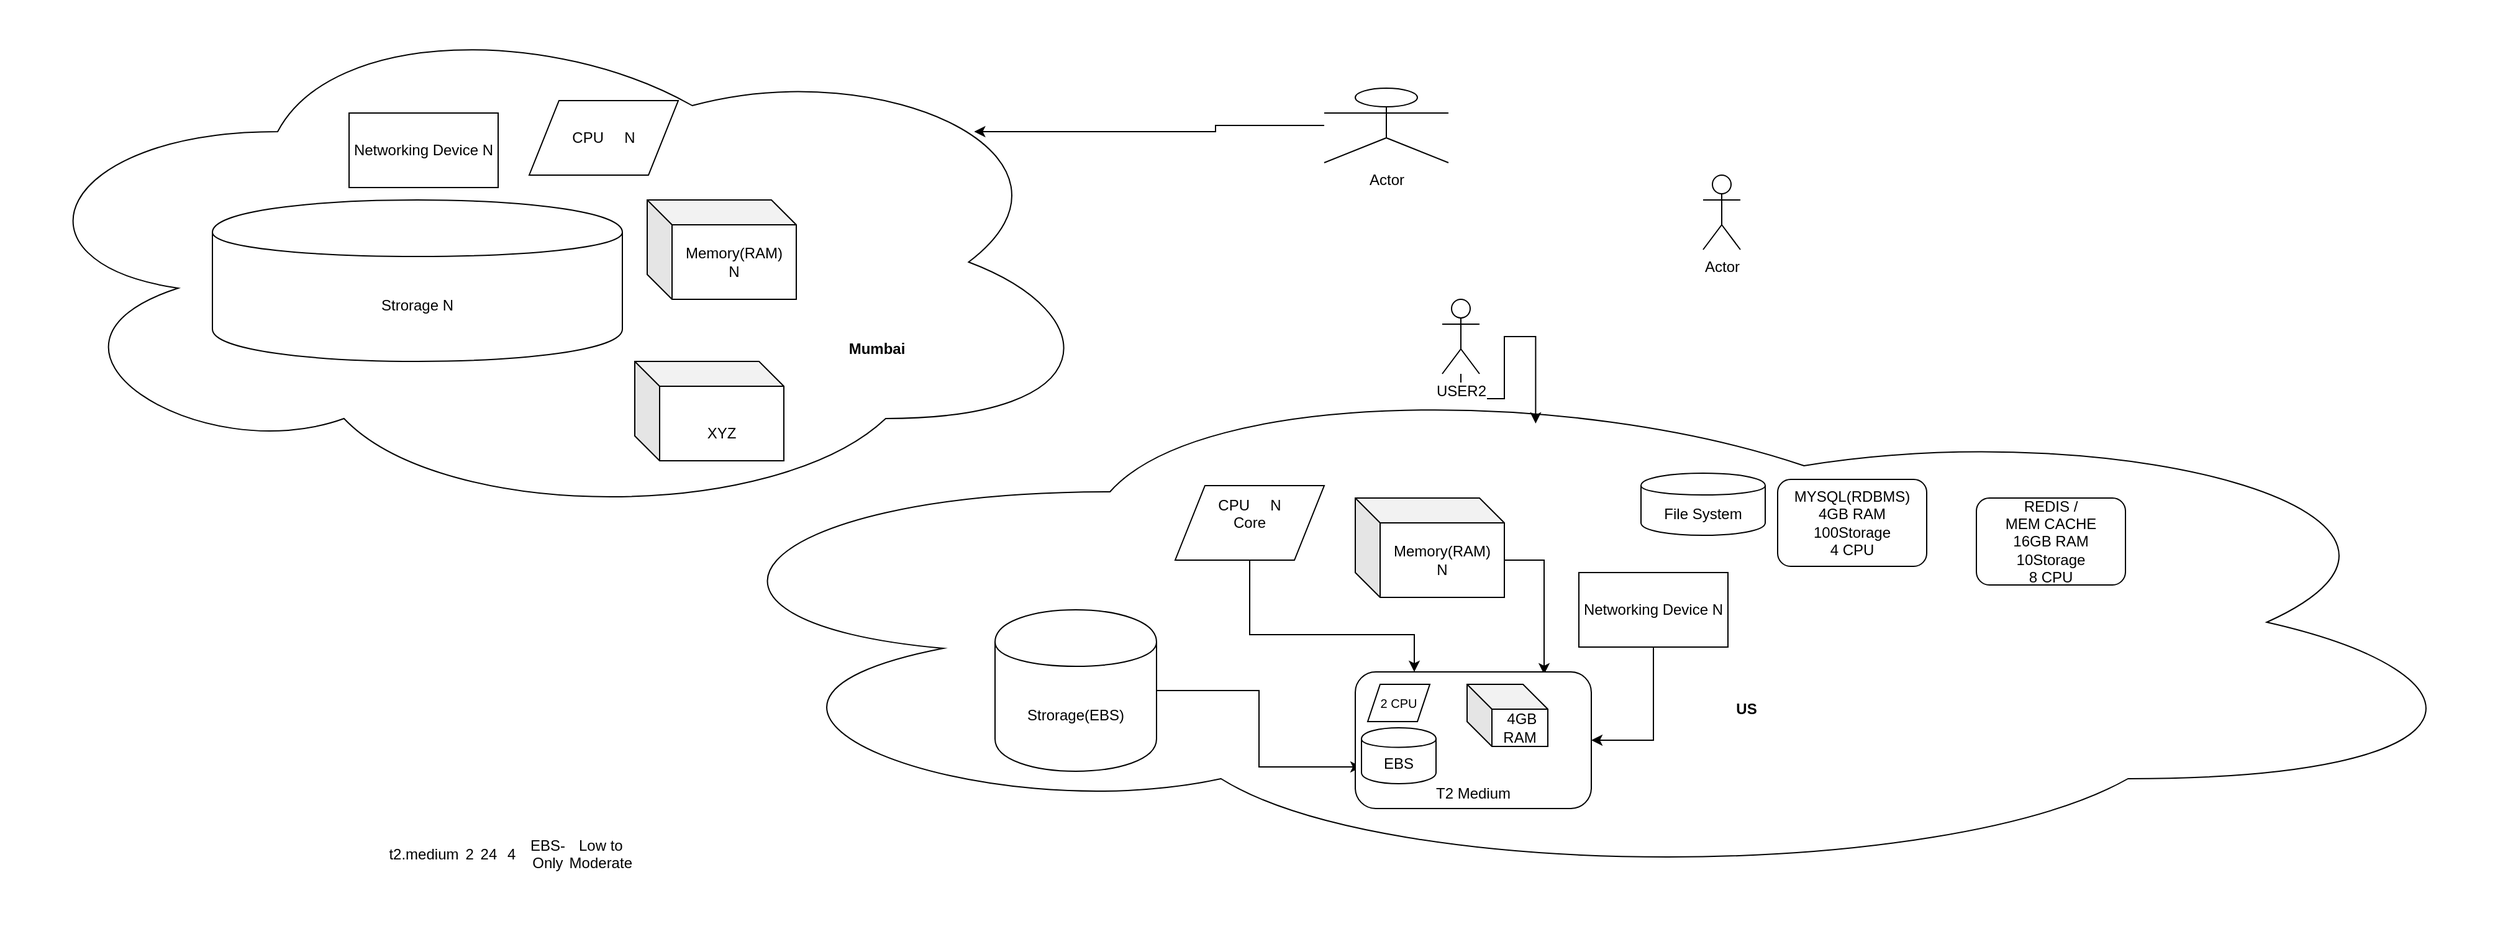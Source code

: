 <mxfile version="13.1.1" type="github"><diagram id="gRr2ocl1xpp_BFjTnWOZ" name="Page-1"><mxGraphModel dx="2205" dy="776" grid="1" gridSize="10" guides="1" tooltips="1" connect="1" arrows="1" fold="1" page="1" pageScale="1" pageWidth="850" pageHeight="1100" math="0" shadow="0"><root><mxCell id="0"/><mxCell id="1" parent="0"/><mxCell id="yCxaJ62Hr9kM2N-9mtGx-6" value="" style="ellipse;shape=cloud;whiteSpace=wrap;html=1;" vertex="1" parent="1"><mxGeometry x="-90" y="290" width="1490" height="420" as="geometry"/></mxCell><mxCell id="yCxaJ62Hr9kM2N-9mtGx-46" style="edgeStyle=orthogonalEdgeStyle;rounded=0;orthogonalLoop=1;jettySize=auto;html=1;entryX=0;entryY=0.7;entryDx=0;entryDy=0;" edge="1" parent="1" source="yCxaJ62Hr9kM2N-9mtGx-2" target="yCxaJ62Hr9kM2N-9mtGx-45"><mxGeometry relative="1" as="geometry"/></mxCell><mxCell id="yCxaJ62Hr9kM2N-9mtGx-2" value="Strorage(EBS)" style="shape=cylinder;whiteSpace=wrap;html=1;boundedLbl=1;backgroundOutline=1;" vertex="1" parent="1"><mxGeometry x="190" y="490" width="130" height="130" as="geometry"/></mxCell><mxCell id="yCxaJ62Hr9kM2N-9mtGx-50" style="edgeStyle=orthogonalEdgeStyle;rounded=0;orthogonalLoop=1;jettySize=auto;html=1;entryX=0.8;entryY=0.018;entryDx=0;entryDy=0;entryPerimeter=0;" edge="1" parent="1" source="yCxaJ62Hr9kM2N-9mtGx-3" target="yCxaJ62Hr9kM2N-9mtGx-42"><mxGeometry relative="1" as="geometry"><Array as="points"><mxPoint x="632" y="450"/></Array></mxGeometry></mxCell><mxCell id="yCxaJ62Hr9kM2N-9mtGx-3" value="&lt;div&gt;Memory(RAM)&lt;/div&gt;&lt;div&gt;N&lt;br&gt; &lt;/div&gt;" style="shape=cube;whiteSpace=wrap;html=1;boundedLbl=1;backgroundOutline=1;darkOpacity=0.05;darkOpacity2=0.1;" vertex="1" parent="1"><mxGeometry x="480" y="400" width="120" height="80" as="geometry"/></mxCell><mxCell id="yCxaJ62Hr9kM2N-9mtGx-48" style="edgeStyle=orthogonalEdgeStyle;rounded=0;orthogonalLoop=1;jettySize=auto;html=1;entryX=0.25;entryY=0;entryDx=0;entryDy=0;" edge="1" parent="1" source="yCxaJ62Hr9kM2N-9mtGx-4" target="yCxaJ62Hr9kM2N-9mtGx-42"><mxGeometry relative="1" as="geometry"><Array as="points"><mxPoint x="395" y="510"/><mxPoint x="528" y="510"/></Array></mxGeometry></mxCell><mxCell id="yCxaJ62Hr9kM2N-9mtGx-4" value="&lt;div&gt;CPU&amp;nbsp;&amp;nbsp;&amp;nbsp;&amp;nbsp; N&lt;/div&gt;&lt;div&gt;Core &lt;br&gt;&lt;/div&gt;&lt;div&gt;&lt;br&gt;&lt;/div&gt;" style="shape=parallelogram;perimeter=parallelogramPerimeter;whiteSpace=wrap;html=1;" vertex="1" parent="1"><mxGeometry x="335" y="390" width="120" height="60" as="geometry"/></mxCell><mxCell id="yCxaJ62Hr9kM2N-9mtGx-54" style="edgeStyle=orthogonalEdgeStyle;rounded=0;orthogonalLoop=1;jettySize=auto;html=1;entryX=1;entryY=0.5;entryDx=0;entryDy=0;" edge="1" parent="1" source="yCxaJ62Hr9kM2N-9mtGx-5" target="yCxaJ62Hr9kM2N-9mtGx-42"><mxGeometry relative="1" as="geometry"/></mxCell><mxCell id="yCxaJ62Hr9kM2N-9mtGx-5" value="Networking Device N" style="rounded=0;whiteSpace=wrap;html=1;" vertex="1" parent="1"><mxGeometry x="660" y="460" width="120" height="60" as="geometry"/></mxCell><mxCell id="yCxaJ62Hr9kM2N-9mtGx-20" value="US" style="text;html=1;strokeColor=none;fillColor=none;align=center;verticalAlign=middle;whiteSpace=wrap;rounded=0;fontStyle=1" vertex="1" parent="1"><mxGeometry x="780" y="560" width="30" height="20" as="geometry"/></mxCell><mxCell id="yCxaJ62Hr9kM2N-9mtGx-39" style="edgeStyle=orthogonalEdgeStyle;rounded=0;orthogonalLoop=1;jettySize=auto;html=1;entryX=0.88;entryY=0.25;entryDx=0;entryDy=0;entryPerimeter=0;" edge="1" parent="1" source="yCxaJ62Hr9kM2N-9mtGx-25" target="yCxaJ62Hr9kM2N-9mtGx-27"><mxGeometry relative="1" as="geometry"/></mxCell><mxCell id="yCxaJ62Hr9kM2N-9mtGx-25" value="Actor" style="shape=umlActor;verticalLabelPosition=bottom;labelBackgroundColor=#ffffff;verticalAlign=top;html=1;outlineConnect=0;" vertex="1" parent="1"><mxGeometry x="455" y="70" width="100" height="60" as="geometry"/></mxCell><mxCell id="yCxaJ62Hr9kM2N-9mtGx-27" value="" style="ellipse;shape=cloud;whiteSpace=wrap;html=1;" vertex="1" parent="1"><mxGeometry x="-610" width="890" height="420" as="geometry"/></mxCell><mxCell id="yCxaJ62Hr9kM2N-9mtGx-28" value="Strorage N" style="shape=cylinder;whiteSpace=wrap;html=1;boundedLbl=1;backgroundOutline=1;" vertex="1" parent="1"><mxGeometry x="-440" y="160" width="330" height="130" as="geometry"/></mxCell><mxCell id="yCxaJ62Hr9kM2N-9mtGx-29" value="&lt;div&gt;Memory(RAM)&lt;/div&gt;&lt;div&gt;N&lt;br&gt; &lt;/div&gt;" style="shape=cube;whiteSpace=wrap;html=1;boundedLbl=1;backgroundOutline=1;darkOpacity=0.05;darkOpacity2=0.1;" vertex="1" parent="1"><mxGeometry x="-90" y="160" width="120" height="80" as="geometry"/></mxCell><mxCell id="yCxaJ62Hr9kM2N-9mtGx-30" value="CPU&amp;nbsp;&amp;nbsp;&amp;nbsp;&amp;nbsp; N" style="shape=parallelogram;perimeter=parallelogramPerimeter;whiteSpace=wrap;html=1;" vertex="1" parent="1"><mxGeometry x="-185" y="80" width="120" height="60" as="geometry"/></mxCell><mxCell id="yCxaJ62Hr9kM2N-9mtGx-31" value="Networking Device N" style="rounded=0;whiteSpace=wrap;html=1;" vertex="1" parent="1"><mxGeometry x="-330" y="90" width="120" height="60" as="geometry"/></mxCell><mxCell id="yCxaJ62Hr9kM2N-9mtGx-32" value="Mumbai" style="text;html=1;strokeColor=none;fillColor=none;align=center;verticalAlign=middle;whiteSpace=wrap;rounded=0;fontStyle=1" vertex="1" parent="1"><mxGeometry x="80" y="270" width="30" height="20" as="geometry"/></mxCell><mxCell id="yCxaJ62Hr9kM2N-9mtGx-33" value="&lt;div&gt;&lt;br&gt;&lt;/div&gt;&lt;div&gt;XYZ&lt;br&gt; &lt;/div&gt;" style="shape=cube;whiteSpace=wrap;html=1;boundedLbl=1;backgroundOutline=1;darkOpacity=0.05;darkOpacity2=0.1;" vertex="1" parent="1"><mxGeometry x="-100" y="290" width="120" height="80" as="geometry"/></mxCell><mxCell id="yCxaJ62Hr9kM2N-9mtGx-40" style="edgeStyle=orthogonalEdgeStyle;rounded=0;orthogonalLoop=1;jettySize=auto;html=1;entryX=0.48;entryY=0.119;entryDx=0;entryDy=0;entryPerimeter=0;" edge="1" parent="1" source="yCxaJ62Hr9kM2N-9mtGx-34" target="yCxaJ62Hr9kM2N-9mtGx-6"><mxGeometry relative="1" as="geometry"/></mxCell><mxCell id="yCxaJ62Hr9kM2N-9mtGx-34" value="USER2" style="shape=umlActor;verticalLabelPosition=bottom;labelBackgroundColor=#ffffff;verticalAlign=top;html=1;outlineConnect=0;" vertex="1" parent="1"><mxGeometry x="550" y="240" width="30" height="60" as="geometry"/></mxCell><mxCell id="yCxaJ62Hr9kM2N-9mtGx-41" value="&lt;table width=&quot;196&quot; height=&quot;117&quot; cellspacing=&quot;0&quot; cellpadding=&quot;0&quot; border=&quot;0&quot;&gt;&lt;tbody&gt;&lt;tr&gt;&lt;td style=&quot;text-align: center;&quot; width=&quot;57&quot; height=&quot;15&quot;&gt;t2.medium&lt;/td&gt; &#xA;               &lt;td style=&quot;text-align: center;&quot; width=&quot;29&quot;&gt;2&lt;/td&gt; &#xA;               &lt;td style=&quot;text-align: center;&quot;&gt;24&lt;/td&gt; &#xA;               &lt;td style=&quot;text-align: center;&quot; width=&quot;42&quot;&gt;4&lt;/td&gt; &#xA;               &lt;td style=&quot;text-align: center;&quot; width=&quot;42&quot;&gt;EBS-Only&lt;br&gt; &lt;/td&gt; &#xA;               &lt;td style=&quot;text-align: center;&quot;&gt;Low to Moderate&lt;/td&gt;&lt;/tr&gt;&lt;/tbody&gt;&lt;/table&gt;" style="text;whiteSpace=wrap;html=1;" vertex="1" parent="1"><mxGeometry x="-300" y="550" width="280" height="100" as="geometry"/></mxCell><mxCell id="yCxaJ62Hr9kM2N-9mtGx-42" value="&lt;div&gt;&lt;br&gt;&lt;/div&gt;&lt;div&gt;&lt;br&gt;&lt;/div&gt;&lt;div&gt;&lt;br&gt;&lt;/div&gt;&lt;div&gt;&lt;br&gt;&lt;/div&gt;&lt;div&gt;&lt;br&gt;&lt;/div&gt;&lt;div&gt;&lt;br&gt;&lt;/div&gt;&lt;div&gt;T2 Medium&lt;br&gt;&lt;/div&gt;" style="rounded=1;whiteSpace=wrap;html=1;" vertex="1" parent="1"><mxGeometry x="480" y="540" width="190" height="110" as="geometry"/></mxCell><mxCell id="yCxaJ62Hr9kM2N-9mtGx-43" value="&lt;font style=&quot;font-size: 10px&quot;&gt;2 CPU&lt;/font&gt;" style="shape=parallelogram;perimeter=parallelogramPerimeter;whiteSpace=wrap;html=1;" vertex="1" parent="1"><mxGeometry x="490" y="550" width="50" height="30" as="geometry"/></mxCell><mxCell id="yCxaJ62Hr9kM2N-9mtGx-44" value="&lt;div&gt;&amp;nbsp;4GB&lt;/div&gt;RAM" style="shape=cube;whiteSpace=wrap;html=1;boundedLbl=1;backgroundOutline=1;darkOpacity=0.05;darkOpacity2=0.1;" vertex="1" parent="1"><mxGeometry x="570" y="550" width="65" height="50" as="geometry"/></mxCell><mxCell id="yCxaJ62Hr9kM2N-9mtGx-45" value="EBS" style="shape=cylinder;whiteSpace=wrap;html=1;boundedLbl=1;backgroundOutline=1;" vertex="1" parent="1"><mxGeometry x="485" y="585" width="60" height="45" as="geometry"/></mxCell><mxCell id="yCxaJ62Hr9kM2N-9mtGx-56" value="Actor" style="shape=umlActor;verticalLabelPosition=bottom;labelBackgroundColor=#ffffff;verticalAlign=top;html=1;outlineConnect=0;" vertex="1" parent="1"><mxGeometry x="760" y="140" width="30" height="60" as="geometry"/></mxCell><mxCell id="yCxaJ62Hr9kM2N-9mtGx-57" value="File System" style="shape=cylinder;whiteSpace=wrap;html=1;boundedLbl=1;backgroundOutline=1;" vertex="1" parent="1"><mxGeometry x="710" y="380" width="100" height="50" as="geometry"/></mxCell><mxCell id="yCxaJ62Hr9kM2N-9mtGx-59" value="&lt;div&gt;&lt;br&gt;&lt;/div&gt;&lt;div&gt;MYSQL(RDBMS)&lt;br&gt;&lt;/div&gt;&lt;div&gt;4GB RAM&lt;/div&gt;&lt;div&gt;100Storage &lt;br&gt;&lt;/div&gt;&lt;div&gt;4 CPU&lt;/div&gt;&lt;div&gt;&lt;br&gt;&lt;/div&gt;" style="rounded=1;whiteSpace=wrap;html=1;" vertex="1" parent="1"><mxGeometry x="820" y="385" width="120" height="70" as="geometry"/></mxCell><mxCell id="yCxaJ62Hr9kM2N-9mtGx-60" value="&lt;div&gt;&lt;br&gt;&lt;/div&gt;&lt;div&gt;REDIS /&lt;/div&gt;&lt;div&gt;MEM CACHE&lt;br&gt;&lt;/div&gt;&lt;div&gt;16GB RAM&lt;/div&gt;&lt;div&gt;10Storage &lt;br&gt;&lt;/div&gt;&lt;div&gt;8 CPU&lt;/div&gt;&lt;div&gt;&lt;br&gt;&lt;/div&gt;" style="rounded=1;whiteSpace=wrap;html=1;" vertex="1" parent="1"><mxGeometry x="980" y="400" width="120" height="70" as="geometry"/></mxCell></root></mxGraphModel></diagram></mxfile>